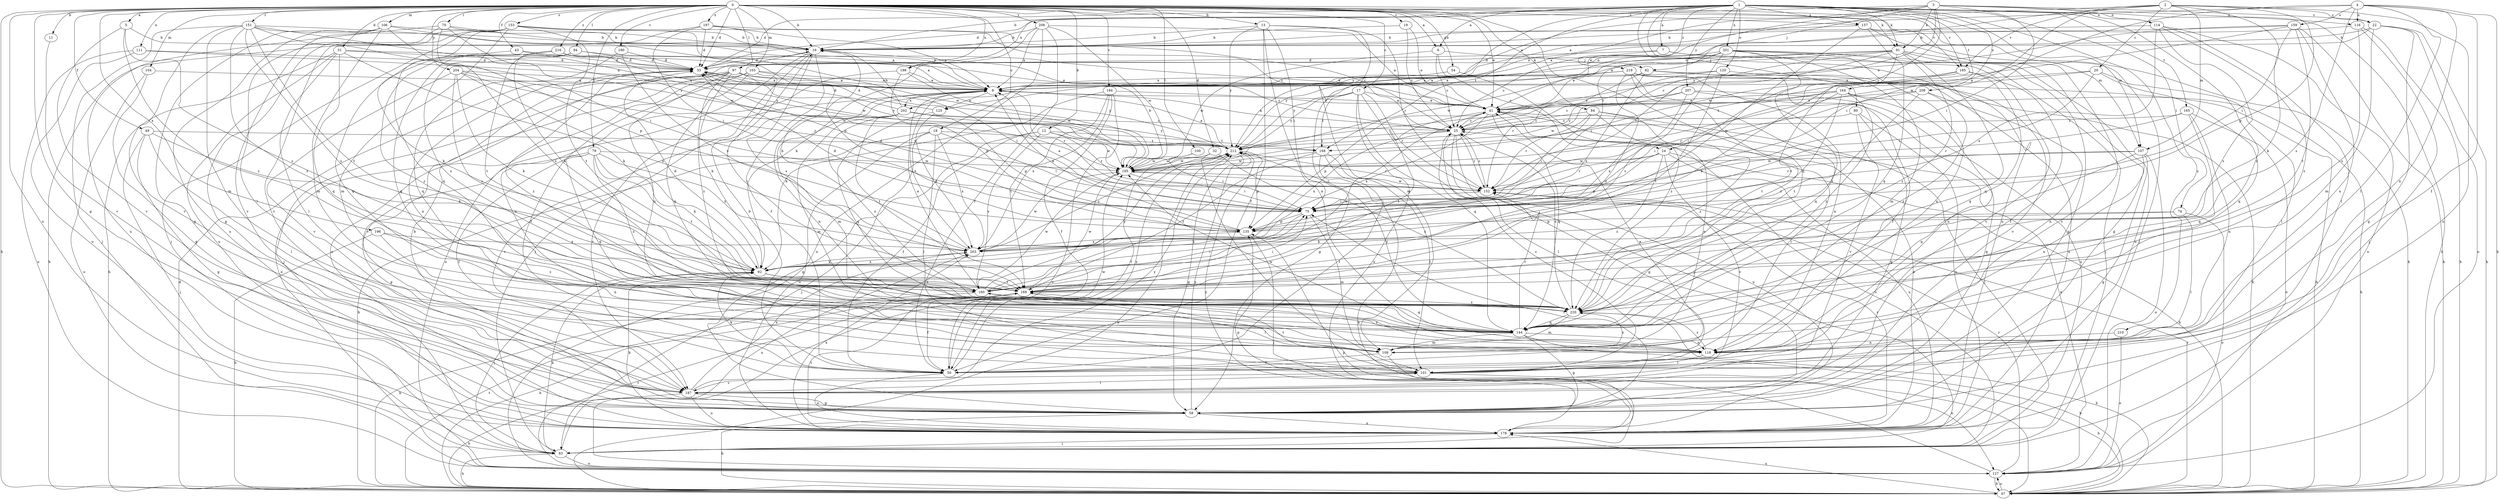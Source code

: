 strict digraph  {
0;
1;
2;
3;
4;
5;
6;
7;
8;
11;
12;
13;
16;
17;
18;
19;
20;
22;
24;
25;
31;
32;
33;
41;
43;
49;
50;
54;
58;
67;
70;
74;
75;
79;
80;
82;
83;
84;
91;
92;
94;
97;
100;
101;
103;
104;
106;
107;
109;
111;
114;
116;
118;
120;
125;
127;
135;
144;
151;
152;
153;
157;
159;
160;
164;
165;
168;
169;
178;
180;
184;
185;
187;
195;
196;
197;
198;
201;
202;
203;
204;
206;
207;
208;
210;
212;
216;
219;
220;
0 -> 5  [label=a];
0 -> 6  [label=a];
0 -> 11  [label=b];
0 -> 12  [label=b];
0 -> 13  [label=b];
0 -> 16  [label=b];
0 -> 17  [label=c];
0 -> 18  [label=c];
0 -> 19  [label=c];
0 -> 31  [label=d];
0 -> 32  [label=d];
0 -> 33  [label=d];
0 -> 41  [label=e];
0 -> 43  [label=f];
0 -> 49  [label=f];
0 -> 54  [label=g];
0 -> 58  [label=g];
0 -> 67  [label=h];
0 -> 70  [label=i];
0 -> 79  [label=j];
0 -> 84  [label=k];
0 -> 91  [label=k];
0 -> 94  [label=l];
0 -> 97  [label=l];
0 -> 100  [label=l];
0 -> 103  [label=m];
0 -> 104  [label=m];
0 -> 106  [label=m];
0 -> 107  [label=m];
0 -> 111  [label=n];
0 -> 144  [label=q];
0 -> 151  [label=r];
0 -> 153  [label=s];
0 -> 157  [label=s];
0 -> 178  [label=u];
0 -> 180  [label=v];
0 -> 184  [label=v];
0 -> 185  [label=v];
0 -> 196  [label=x];
0 -> 197  [label=x];
0 -> 198  [label=x];
0 -> 204  [label=y];
0 -> 206  [label=y];
0 -> 216  [label=z];
1 -> 6  [label=a];
1 -> 7  [label=a];
1 -> 16  [label=b];
1 -> 33  [label=d];
1 -> 67  [label=h];
1 -> 74  [label=i];
1 -> 80  [label=j];
1 -> 91  [label=k];
1 -> 107  [label=m];
1 -> 114  [label=n];
1 -> 120  [label=o];
1 -> 157  [label=s];
1 -> 164  [label=t];
1 -> 165  [label=t];
1 -> 168  [label=t];
1 -> 178  [label=u];
1 -> 185  [label=v];
1 -> 198  [label=x];
1 -> 201  [label=x];
1 -> 207  [label=y];
1 -> 208  [label=y];
1 -> 210  [label=y];
1 -> 212  [label=y];
1 -> 219  [label=z];
1 -> 220  [label=z];
2 -> 20  [label=c];
2 -> 22  [label=c];
2 -> 75  [label=i];
2 -> 107  [label=m];
2 -> 125  [label=o];
2 -> 135  [label=p];
2 -> 178  [label=u];
2 -> 185  [label=v];
2 -> 195  [label=w];
2 -> 202  [label=x];
3 -> 8  [label=a];
3 -> 22  [label=c];
3 -> 24  [label=c];
3 -> 33  [label=d];
3 -> 41  [label=e];
3 -> 75  [label=i];
3 -> 82  [label=j];
3 -> 91  [label=k];
3 -> 114  [label=n];
3 -> 116  [label=n];
3 -> 212  [label=y];
4 -> 8  [label=a];
4 -> 50  [label=f];
4 -> 67  [label=h];
4 -> 75  [label=i];
4 -> 101  [label=l];
4 -> 116  [label=n];
4 -> 118  [label=n];
4 -> 159  [label=s];
4 -> 160  [label=s];
5 -> 16  [label=b];
5 -> 160  [label=s];
5 -> 187  [label=v];
5 -> 220  [label=z];
6 -> 24  [label=c];
6 -> 25  [label=c];
6 -> 82  [label=j];
6 -> 195  [label=w];
7 -> 25  [label=c];
7 -> 33  [label=d];
7 -> 83  [label=j];
7 -> 187  [label=v];
8 -> 41  [label=e];
8 -> 109  [label=m];
8 -> 118  [label=n];
8 -> 125  [label=o];
8 -> 152  [label=r];
8 -> 187  [label=v];
8 -> 202  [label=x];
8 -> 203  [label=x];
11 -> 187  [label=v];
12 -> 50  [label=f];
12 -> 58  [label=g];
12 -> 152  [label=r];
12 -> 160  [label=s];
12 -> 168  [label=t];
12 -> 195  [label=w];
13 -> 16  [label=b];
13 -> 50  [label=f];
13 -> 75  [label=i];
13 -> 109  [label=m];
13 -> 118  [label=n];
13 -> 152  [label=r];
13 -> 212  [label=y];
16 -> 33  [label=d];
16 -> 50  [label=f];
16 -> 83  [label=j];
16 -> 127  [label=o];
16 -> 160  [label=s];
17 -> 41  [label=e];
17 -> 58  [label=g];
17 -> 83  [label=j];
17 -> 144  [label=q];
17 -> 152  [label=r];
17 -> 168  [label=t];
17 -> 178  [label=u];
17 -> 212  [label=y];
18 -> 67  [label=h];
18 -> 75  [label=i];
18 -> 83  [label=j];
18 -> 101  [label=l];
18 -> 168  [label=t];
18 -> 178  [label=u];
18 -> 203  [label=x];
19 -> 16  [label=b];
19 -> 25  [label=c];
19 -> 41  [label=e];
20 -> 8  [label=a];
20 -> 75  [label=i];
20 -> 101  [label=l];
20 -> 144  [label=q];
20 -> 168  [label=t];
22 -> 8  [label=a];
22 -> 16  [label=b];
22 -> 58  [label=g];
22 -> 67  [label=h];
22 -> 109  [label=m];
22 -> 127  [label=o];
24 -> 67  [label=h];
24 -> 135  [label=p];
24 -> 152  [label=r];
24 -> 178  [label=u];
24 -> 187  [label=v];
24 -> 195  [label=w];
24 -> 220  [label=z];
25 -> 8  [label=a];
25 -> 58  [label=g];
25 -> 101  [label=l];
25 -> 152  [label=r];
25 -> 178  [label=u];
25 -> 203  [label=x];
25 -> 212  [label=y];
31 -> 33  [label=d];
31 -> 41  [label=e];
31 -> 67  [label=h];
31 -> 92  [label=k];
31 -> 101  [label=l];
31 -> 144  [label=q];
31 -> 178  [label=u];
32 -> 50  [label=f];
32 -> 101  [label=l];
32 -> 195  [label=w];
32 -> 220  [label=z];
33 -> 8  [label=a];
33 -> 118  [label=n];
33 -> 212  [label=y];
33 -> 220  [label=z];
41 -> 25  [label=c];
41 -> 135  [label=p];
41 -> 144  [label=q];
41 -> 169  [label=t];
41 -> 203  [label=x];
43 -> 33  [label=d];
43 -> 92  [label=k];
43 -> 212  [label=y];
49 -> 58  [label=g];
49 -> 83  [label=j];
49 -> 92  [label=k];
49 -> 101  [label=l];
49 -> 212  [label=y];
50 -> 16  [label=b];
50 -> 41  [label=e];
50 -> 92  [label=k];
50 -> 178  [label=u];
50 -> 195  [label=w];
50 -> 212  [label=y];
54 -> 8  [label=a];
54 -> 220  [label=z];
58 -> 16  [label=b];
58 -> 67  [label=h];
58 -> 75  [label=i];
58 -> 178  [label=u];
58 -> 212  [label=y];
67 -> 33  [label=d];
67 -> 127  [label=o];
67 -> 152  [label=r];
67 -> 169  [label=t];
67 -> 178  [label=u];
67 -> 212  [label=y];
70 -> 8  [label=a];
70 -> 16  [label=b];
70 -> 101  [label=l];
70 -> 135  [label=p];
70 -> 178  [label=u];
70 -> 195  [label=w];
74 -> 92  [label=k];
74 -> 101  [label=l];
74 -> 127  [label=o];
74 -> 135  [label=p];
75 -> 8  [label=a];
75 -> 33  [label=d];
75 -> 92  [label=k];
75 -> 109  [label=m];
75 -> 135  [label=p];
79 -> 50  [label=f];
79 -> 58  [label=g];
79 -> 92  [label=k];
79 -> 144  [label=q];
79 -> 169  [label=t];
79 -> 195  [label=w];
79 -> 203  [label=x];
79 -> 220  [label=z];
80 -> 25  [label=c];
80 -> 58  [label=g];
80 -> 178  [label=u];
80 -> 187  [label=v];
82 -> 8  [label=a];
82 -> 50  [label=f];
82 -> 152  [label=r];
82 -> 187  [label=v];
82 -> 203  [label=x];
83 -> 25  [label=c];
83 -> 67  [label=h];
83 -> 92  [label=k];
83 -> 127  [label=o];
83 -> 203  [label=x];
84 -> 25  [label=c];
84 -> 75  [label=i];
84 -> 83  [label=j];
84 -> 101  [label=l];
84 -> 152  [label=r];
84 -> 220  [label=z];
91 -> 8  [label=a];
91 -> 25  [label=c];
91 -> 33  [label=d];
91 -> 58  [label=g];
91 -> 144  [label=q];
91 -> 152  [label=r];
91 -> 169  [label=t];
91 -> 187  [label=v];
91 -> 195  [label=w];
91 -> 220  [label=z];
92 -> 33  [label=d];
92 -> 83  [label=j];
92 -> 160  [label=s];
92 -> 169  [label=t];
92 -> 203  [label=x];
94 -> 33  [label=d];
94 -> 41  [label=e];
94 -> 144  [label=q];
94 -> 160  [label=s];
94 -> 169  [label=t];
97 -> 8  [label=a];
97 -> 25  [label=c];
97 -> 83  [label=j];
97 -> 92  [label=k];
97 -> 127  [label=o];
97 -> 144  [label=q];
97 -> 187  [label=v];
97 -> 195  [label=w];
97 -> 220  [label=z];
100 -> 75  [label=i];
100 -> 195  [label=w];
101 -> 25  [label=c];
101 -> 67  [label=h];
101 -> 169  [label=t];
101 -> 187  [label=v];
103 -> 8  [label=a];
103 -> 50  [label=f];
103 -> 75  [label=i];
103 -> 144  [label=q];
103 -> 169  [label=t];
103 -> 178  [label=u];
104 -> 8  [label=a];
104 -> 58  [label=g];
104 -> 127  [label=o];
106 -> 16  [label=b];
106 -> 58  [label=g];
106 -> 109  [label=m];
106 -> 135  [label=p];
106 -> 160  [label=s];
106 -> 178  [label=u];
106 -> 187  [label=v];
107 -> 58  [label=g];
107 -> 118  [label=n];
107 -> 127  [label=o];
107 -> 144  [label=q];
107 -> 152  [label=r];
107 -> 195  [label=w];
109 -> 41  [label=e];
109 -> 50  [label=f];
109 -> 127  [label=o];
109 -> 220  [label=z];
111 -> 8  [label=a];
111 -> 33  [label=d];
111 -> 127  [label=o];
111 -> 178  [label=u];
114 -> 16  [label=b];
114 -> 101  [label=l];
114 -> 127  [label=o];
114 -> 160  [label=s];
114 -> 203  [label=x];
114 -> 220  [label=z];
116 -> 16  [label=b];
116 -> 67  [label=h];
116 -> 83  [label=j];
116 -> 160  [label=s];
118 -> 101  [label=l];
118 -> 160  [label=s];
118 -> 195  [label=w];
118 -> 220  [label=z];
120 -> 8  [label=a];
120 -> 25  [label=c];
120 -> 67  [label=h];
120 -> 169  [label=t];
125 -> 33  [label=d];
125 -> 144  [label=q];
125 -> 203  [label=x];
127 -> 41  [label=e];
127 -> 67  [label=h];
127 -> 135  [label=p];
127 -> 152  [label=r];
127 -> 169  [label=t];
135 -> 8  [label=a];
135 -> 33  [label=d];
135 -> 83  [label=j];
135 -> 203  [label=x];
144 -> 58  [label=g];
144 -> 67  [label=h];
144 -> 109  [label=m];
144 -> 118  [label=n];
144 -> 152  [label=r];
144 -> 212  [label=y];
151 -> 8  [label=a];
151 -> 16  [label=b];
151 -> 75  [label=i];
151 -> 83  [label=j];
151 -> 109  [label=m];
151 -> 160  [label=s];
151 -> 169  [label=t];
151 -> 187  [label=v];
151 -> 212  [label=y];
151 -> 220  [label=z];
152 -> 25  [label=c];
152 -> 75  [label=i];
152 -> 195  [label=w];
153 -> 16  [label=b];
153 -> 25  [label=c];
153 -> 58  [label=g];
153 -> 83  [label=j];
153 -> 109  [label=m];
153 -> 144  [label=q];
153 -> 169  [label=t];
153 -> 187  [label=v];
153 -> 195  [label=w];
157 -> 16  [label=b];
157 -> 67  [label=h];
157 -> 83  [label=j];
157 -> 135  [label=p];
157 -> 144  [label=q];
159 -> 16  [label=b];
159 -> 41  [label=e];
159 -> 67  [label=h];
159 -> 92  [label=k];
159 -> 118  [label=n];
159 -> 169  [label=t];
159 -> 195  [label=w];
160 -> 8  [label=a];
160 -> 41  [label=e];
160 -> 67  [label=h];
160 -> 75  [label=i];
160 -> 144  [label=q];
160 -> 195  [label=w];
160 -> 212  [label=y];
160 -> 220  [label=z];
164 -> 41  [label=e];
164 -> 67  [label=h];
164 -> 75  [label=i];
164 -> 118  [label=n];
164 -> 169  [label=t];
164 -> 195  [label=w];
164 -> 212  [label=y];
164 -> 220  [label=z];
165 -> 25  [label=c];
165 -> 118  [label=n];
165 -> 127  [label=o];
165 -> 144  [label=q];
165 -> 152  [label=r];
168 -> 50  [label=f];
168 -> 67  [label=h];
168 -> 101  [label=l];
168 -> 169  [label=t];
168 -> 195  [label=w];
169 -> 50  [label=f];
169 -> 67  [label=h];
169 -> 75  [label=i];
169 -> 101  [label=l];
169 -> 195  [label=w];
178 -> 41  [label=e];
178 -> 83  [label=j];
178 -> 92  [label=k];
178 -> 135  [label=p];
178 -> 152  [label=r];
178 -> 169  [label=t];
178 -> 203  [label=x];
178 -> 212  [label=y];
180 -> 33  [label=d];
180 -> 144  [label=q];
180 -> 203  [label=x];
184 -> 41  [label=e];
184 -> 50  [label=f];
184 -> 92  [label=k];
184 -> 127  [label=o];
184 -> 169  [label=t];
184 -> 203  [label=x];
185 -> 8  [label=a];
185 -> 50  [label=f];
185 -> 75  [label=i];
185 -> 92  [label=k];
185 -> 144  [label=q];
187 -> 58  [label=g];
187 -> 67  [label=h];
187 -> 101  [label=l];
187 -> 178  [label=u];
187 -> 203  [label=x];
187 -> 212  [label=y];
195 -> 16  [label=b];
195 -> 75  [label=i];
195 -> 152  [label=r];
196 -> 67  [label=h];
196 -> 118  [label=n];
196 -> 203  [label=x];
196 -> 220  [label=z];
197 -> 8  [label=a];
197 -> 16  [label=b];
197 -> 25  [label=c];
197 -> 33  [label=d];
197 -> 67  [label=h];
197 -> 75  [label=i];
198 -> 8  [label=a];
198 -> 118  [label=n];
198 -> 135  [label=p];
198 -> 212  [label=y];
201 -> 33  [label=d];
201 -> 41  [label=e];
201 -> 58  [label=g];
201 -> 75  [label=i];
201 -> 109  [label=m];
201 -> 118  [label=n];
201 -> 160  [label=s];
201 -> 178  [label=u];
201 -> 212  [label=y];
201 -> 220  [label=z];
202 -> 16  [label=b];
202 -> 25  [label=c];
202 -> 33  [label=d];
202 -> 109  [label=m];
202 -> 135  [label=p];
202 -> 169  [label=t];
202 -> 187  [label=v];
202 -> 212  [label=y];
202 -> 220  [label=z];
203 -> 16  [label=b];
203 -> 92  [label=k];
203 -> 195  [label=w];
203 -> 212  [label=y];
204 -> 8  [label=a];
204 -> 92  [label=k];
204 -> 152  [label=r];
204 -> 160  [label=s];
204 -> 187  [label=v];
204 -> 195  [label=w];
204 -> 203  [label=x];
206 -> 8  [label=a];
206 -> 16  [label=b];
206 -> 41  [label=e];
206 -> 50  [label=f];
206 -> 92  [label=k];
206 -> 127  [label=o];
206 -> 195  [label=w];
207 -> 25  [label=c];
207 -> 41  [label=e];
207 -> 58  [label=g];
207 -> 178  [label=u];
207 -> 203  [label=x];
208 -> 41  [label=e];
208 -> 118  [label=n];
208 -> 152  [label=r];
208 -> 169  [label=t];
208 -> 220  [label=z];
210 -> 118  [label=n];
210 -> 127  [label=o];
212 -> 8  [label=a];
212 -> 58  [label=g];
212 -> 135  [label=p];
212 -> 152  [label=r];
212 -> 195  [label=w];
216 -> 8  [label=a];
216 -> 33  [label=d];
216 -> 92  [label=k];
216 -> 144  [label=q];
216 -> 195  [label=w];
216 -> 220  [label=z];
219 -> 8  [label=a];
219 -> 67  [label=h];
219 -> 118  [label=n];
219 -> 144  [label=q];
219 -> 160  [label=s];
219 -> 178  [label=u];
219 -> 212  [label=y];
219 -> 220  [label=z];
220 -> 25  [label=c];
220 -> 67  [label=h];
220 -> 109  [label=m];
220 -> 144  [label=q];
}
